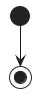 {
  "sha1": "jgduuv4rhejyhxn0t5kzrp0cvic7bbs",
  "insertion": {
    "when": "2024-06-03T18:59:31.873Z",
    "user": "plantuml@gmail.com"
  }
}
@startuml

(*) --> (*)

@enduml
